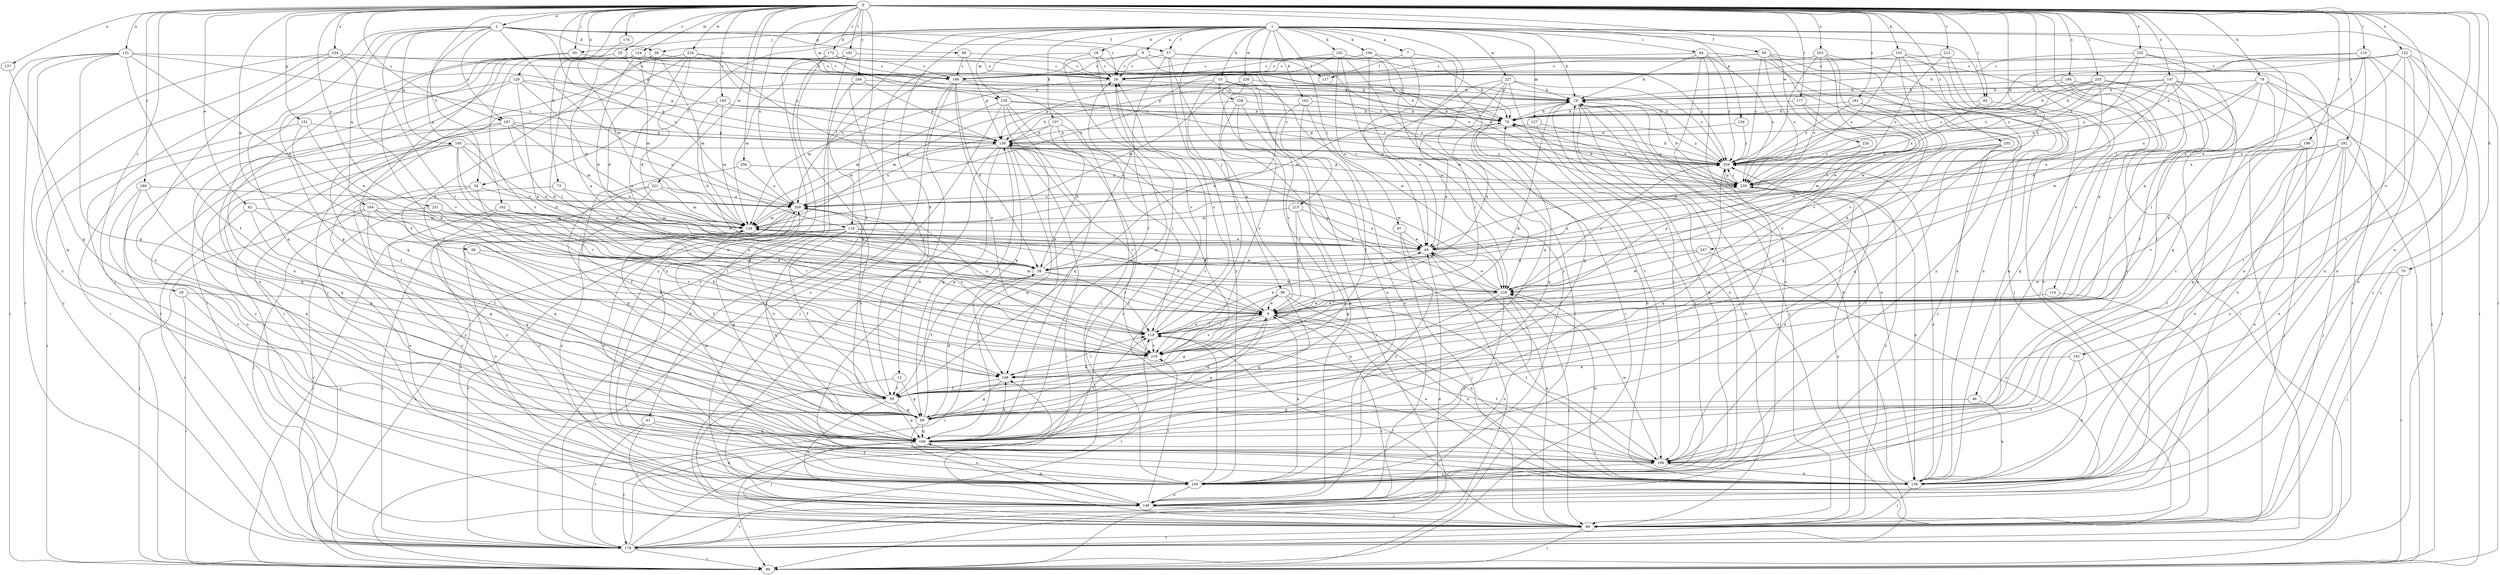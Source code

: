 strict digraph  {
0;
1;
2;
7;
8;
9;
10;
12;
18;
19;
25;
28;
29;
38;
39;
41;
42;
46;
49;
54;
56;
57;
59;
66;
68;
69;
73;
76;
78;
79;
83;
84;
89;
93;
96;
97;
99;
101;
102;
103;
106;
107;
108;
110;
114;
116;
117;
118;
124;
126;
127;
128;
129;
131;
132;
137;
138;
142;
147;
148;
151;
156;
158;
162;
164;
165;
169;
172;
174;
177;
178;
181;
183;
184;
187;
188;
189;
191;
192;
196;
198;
203;
209;
212;
215;
219;
220;
221;
224;
226;
227;
228;
232;
234;
239;
246;
247;
249;
251;
253;
255;
256;
258;
259;
0 -> 2  [label=a];
0 -> 25  [label=c];
0 -> 28  [label=c];
0 -> 41  [label=e];
0 -> 42  [label=e];
0 -> 46  [label=e];
0 -> 54  [label=f];
0 -> 66  [label=g];
0 -> 73  [label=h];
0 -> 76  [label=h];
0 -> 78  [label=h];
0 -> 83  [label=i];
0 -> 93  [label=j];
0 -> 101  [label=k];
0 -> 110  [label=l];
0 -> 114  [label=l];
0 -> 124  [label=m];
0 -> 126  [label=m];
0 -> 129  [label=n];
0 -> 131  [label=n];
0 -> 132  [label=n];
0 -> 137  [label=n];
0 -> 138  [label=n];
0 -> 142  [label=o];
0 -> 147  [label=o];
0 -> 151  [label=p];
0 -> 156  [label=p];
0 -> 158  [label=p];
0 -> 172  [label=r];
0 -> 174  [label=r];
0 -> 177  [label=r];
0 -> 181  [label=s];
0 -> 183  [label=s];
0 -> 184  [label=s];
0 -> 187  [label=s];
0 -> 189  [label=t];
0 -> 191  [label=t];
0 -> 192  [label=t];
0 -> 196  [label=t];
0 -> 198  [label=t];
0 -> 203  [label=u];
0 -> 209  [label=u];
0 -> 212  [label=v];
0 -> 220  [label=w];
0 -> 221  [label=w];
0 -> 224  [label=w];
0 -> 232  [label=x];
0 -> 234  [label=x];
0 -> 239  [label=x];
0 -> 246  [label=y];
0 -> 247  [label=y];
0 -> 251  [label=z];
0 -> 253  [label=z];
0 -> 255  [label=z];
0 -> 256  [label=z];
1 -> 7  [label=a];
1 -> 8  [label=a];
1 -> 10  [label=b];
1 -> 12  [label=b];
1 -> 18  [label=b];
1 -> 19  [label=b];
1 -> 38  [label=d];
1 -> 54  [label=f];
1 -> 56  [label=f];
1 -> 57  [label=f];
1 -> 83  [label=i];
1 -> 84  [label=i];
1 -> 89  [label=i];
1 -> 93  [label=j];
1 -> 96  [label=j];
1 -> 97  [label=j];
1 -> 102  [label=k];
1 -> 103  [label=k];
1 -> 106  [label=k];
1 -> 107  [label=k];
1 -> 116  [label=l];
1 -> 126  [label=m];
1 -> 127  [label=m];
1 -> 178  [label=r];
1 -> 215  [label=v];
1 -> 226  [label=w];
1 -> 227  [label=w];
1 -> 228  [label=w];
2 -> 29  [label=c];
2 -> 38  [label=d];
2 -> 57  [label=f];
2 -> 68  [label=g];
2 -> 99  [label=j];
2 -> 116  [label=l];
2 -> 162  [label=q];
2 -> 164  [label=q];
2 -> 165  [label=q];
2 -> 169  [label=q];
2 -> 187  [label=s];
2 -> 209  [label=u];
2 -> 219  [label=v];
7 -> 49  [label=e];
7 -> 89  [label=i];
7 -> 117  [label=l];
8 -> 29  [label=c];
8 -> 79  [label=h];
8 -> 117  [label=l];
8 -> 188  [label=s];
8 -> 209  [label=u];
9 -> 118  [label=l];
9 -> 128  [label=m];
9 -> 138  [label=n];
9 -> 169  [label=q];
9 -> 178  [label=r];
9 -> 219  [label=v];
10 -> 9  [label=a];
10 -> 59  [label=f];
10 -> 79  [label=h];
10 -> 148  [label=o];
10 -> 158  [label=p];
10 -> 228  [label=w];
10 -> 258  [label=z];
12 -> 59  [label=f];
12 -> 69  [label=g];
12 -> 99  [label=j];
18 -> 29  [label=c];
18 -> 169  [label=q];
18 -> 178  [label=r];
18 -> 219  [label=v];
18 -> 259  [label=z];
19 -> 79  [label=h];
19 -> 99  [label=j];
19 -> 128  [label=m];
19 -> 138  [label=n];
19 -> 178  [label=r];
19 -> 198  [label=t];
19 -> 249  [label=y];
25 -> 69  [label=g];
25 -> 138  [label=n];
25 -> 158  [label=p];
25 -> 188  [label=s];
25 -> 259  [label=z];
28 -> 9  [label=a];
28 -> 89  [label=i];
28 -> 249  [label=y];
29 -> 19  [label=b];
29 -> 128  [label=m];
38 -> 29  [label=c];
38 -> 39  [label=d];
38 -> 59  [label=f];
38 -> 128  [label=m];
38 -> 178  [label=r];
39 -> 29  [label=c];
39 -> 59  [label=f];
39 -> 79  [label=h];
39 -> 89  [label=i];
39 -> 118  [label=l];
39 -> 228  [label=w];
39 -> 239  [label=x];
41 -> 99  [label=j];
41 -> 169  [label=q];
41 -> 178  [label=r];
41 -> 249  [label=y];
42 -> 59  [label=f];
42 -> 69  [label=g];
42 -> 128  [label=m];
42 -> 178  [label=r];
46 -> 69  [label=g];
46 -> 138  [label=n];
49 -> 39  [label=d];
49 -> 89  [label=i];
54 -> 108  [label=k];
54 -> 148  [label=o];
54 -> 209  [label=u];
54 -> 249  [label=y];
56 -> 89  [label=i];
56 -> 99  [label=j];
56 -> 138  [label=n];
56 -> 158  [label=p];
56 -> 188  [label=s];
56 -> 219  [label=v];
56 -> 239  [label=x];
56 -> 259  [label=z];
57 -> 29  [label=c];
57 -> 59  [label=f];
57 -> 198  [label=t];
57 -> 239  [label=x];
57 -> 249  [label=y];
57 -> 259  [label=z];
59 -> 69  [label=g];
59 -> 148  [label=o];
59 -> 169  [label=q];
59 -> 209  [label=u];
66 -> 39  [label=d];
66 -> 108  [label=k];
68 -> 79  [label=h];
68 -> 158  [label=p];
68 -> 188  [label=s];
69 -> 9  [label=a];
69 -> 39  [label=d];
69 -> 148  [label=o];
69 -> 158  [label=p];
69 -> 169  [label=q];
69 -> 209  [label=u];
73 -> 9  [label=a];
73 -> 169  [label=q];
73 -> 209  [label=u];
76 -> 89  [label=i];
76 -> 99  [label=j];
76 -> 228  [label=w];
78 -> 19  [label=b];
78 -> 118  [label=l];
78 -> 148  [label=o];
78 -> 178  [label=r];
78 -> 198  [label=t];
78 -> 209  [label=u];
78 -> 239  [label=x];
79 -> 158  [label=p];
79 -> 169  [label=q];
79 -> 239  [label=x];
79 -> 259  [label=z];
83 -> 79  [label=h];
83 -> 169  [label=q];
83 -> 239  [label=x];
84 -> 19  [label=b];
84 -> 99  [label=j];
84 -> 148  [label=o];
84 -> 178  [label=r];
84 -> 188  [label=s];
84 -> 239  [label=x];
84 -> 259  [label=z];
93 -> 29  [label=c];
93 -> 108  [label=k];
93 -> 219  [label=v];
96 -> 9  [label=a];
96 -> 69  [label=g];
96 -> 138  [label=n];
96 -> 169  [label=q];
96 -> 198  [label=t];
96 -> 219  [label=v];
97 -> 49  [label=e];
97 -> 99  [label=j];
97 -> 249  [label=y];
99 -> 19  [label=b];
99 -> 49  [label=e];
99 -> 89  [label=i];
99 -> 118  [label=l];
99 -> 178  [label=r];
99 -> 239  [label=x];
99 -> 259  [label=z];
101 -> 29  [label=c];
101 -> 138  [label=n];
101 -> 178  [label=r];
101 -> 219  [label=v];
101 -> 228  [label=w];
101 -> 239  [label=x];
102 -> 29  [label=c];
102 -> 49  [label=e];
102 -> 89  [label=i];
102 -> 209  [label=u];
102 -> 239  [label=x];
102 -> 249  [label=y];
103 -> 39  [label=d];
103 -> 59  [label=f];
103 -> 79  [label=h];
103 -> 148  [label=o];
106 -> 29  [label=c];
106 -> 79  [label=h];
106 -> 169  [label=q];
106 -> 228  [label=w];
107 -> 39  [label=d];
107 -> 59  [label=f];
107 -> 118  [label=l];
107 -> 128  [label=m];
107 -> 158  [label=p];
108 -> 59  [label=f];
108 -> 69  [label=g];
108 -> 118  [label=l];
110 -> 79  [label=h];
110 -> 99  [label=j];
110 -> 108  [label=k];
110 -> 138  [label=n];
110 -> 188  [label=s];
110 -> 198  [label=t];
114 -> 9  [label=a];
114 -> 99  [label=j];
116 -> 9  [label=a];
116 -> 49  [label=e];
116 -> 59  [label=f];
116 -> 89  [label=i];
116 -> 169  [label=q];
116 -> 178  [label=r];
118 -> 9  [label=a];
118 -> 29  [label=c];
118 -> 49  [label=e];
118 -> 198  [label=t];
118 -> 209  [label=u];
118 -> 219  [label=v];
124 -> 9  [label=a];
124 -> 39  [label=d];
124 -> 79  [label=h];
124 -> 89  [label=i];
124 -> 118  [label=l];
124 -> 128  [label=m];
124 -> 169  [label=q];
124 -> 188  [label=s];
124 -> 259  [label=z];
126 -> 79  [label=h];
126 -> 99  [label=j];
126 -> 108  [label=k];
126 -> 128  [label=m];
126 -> 169  [label=q];
126 -> 249  [label=y];
126 -> 259  [label=z];
127 -> 158  [label=p];
127 -> 239  [label=x];
127 -> 249  [label=y];
128 -> 49  [label=e];
128 -> 59  [label=f];
128 -> 148  [label=o];
128 -> 178  [label=r];
128 -> 228  [label=w];
129 -> 9  [label=a];
129 -> 19  [label=b];
129 -> 128  [label=m];
129 -> 138  [label=n];
129 -> 158  [label=p];
129 -> 178  [label=r];
131 -> 29  [label=c];
131 -> 49  [label=e];
131 -> 59  [label=f];
131 -> 69  [label=g];
131 -> 89  [label=i];
131 -> 169  [label=q];
131 -> 178  [label=r];
131 -> 259  [label=z];
132 -> 19  [label=b];
132 -> 49  [label=e];
132 -> 79  [label=h];
132 -> 89  [label=i];
132 -> 99  [label=j];
132 -> 138  [label=n];
132 -> 148  [label=o];
132 -> 188  [label=s];
137 -> 69  [label=g];
138 -> 9  [label=a];
138 -> 19  [label=b];
138 -> 79  [label=h];
138 -> 99  [label=j];
138 -> 209  [label=u];
138 -> 228  [label=w];
138 -> 259  [label=z];
142 -> 108  [label=k];
142 -> 138  [label=n];
142 -> 198  [label=t];
147 -> 19  [label=b];
147 -> 39  [label=d];
147 -> 59  [label=f];
147 -> 69  [label=g];
147 -> 79  [label=h];
147 -> 89  [label=i];
147 -> 228  [label=w];
147 -> 259  [label=z];
148 -> 99  [label=j];
148 -> 169  [label=q];
148 -> 178  [label=r];
148 -> 219  [label=v];
151 -> 49  [label=e];
151 -> 89  [label=i];
151 -> 158  [label=p];
151 -> 219  [label=v];
156 -> 158  [label=p];
156 -> 259  [label=z];
158 -> 19  [label=b];
158 -> 69  [label=g];
158 -> 89  [label=i];
158 -> 108  [label=k];
158 -> 148  [label=o];
158 -> 169  [label=q];
158 -> 209  [label=u];
158 -> 219  [label=v];
158 -> 228  [label=w];
158 -> 259  [label=z];
162 -> 9  [label=a];
162 -> 89  [label=i];
162 -> 118  [label=l];
162 -> 128  [label=m];
162 -> 249  [label=y];
164 -> 89  [label=i];
164 -> 99  [label=j];
164 -> 108  [label=k];
164 -> 118  [label=l];
164 -> 128  [label=m];
164 -> 169  [label=q];
164 -> 228  [label=w];
165 -> 39  [label=d];
165 -> 49  [label=e];
165 -> 118  [label=l];
165 -> 148  [label=o];
165 -> 169  [label=q];
165 -> 219  [label=v];
165 -> 249  [label=y];
165 -> 259  [label=z];
169 -> 99  [label=j];
169 -> 108  [label=k];
169 -> 118  [label=l];
169 -> 178  [label=r];
169 -> 198  [label=t];
169 -> 259  [label=z];
172 -> 29  [label=c];
172 -> 69  [label=g];
172 -> 188  [label=s];
172 -> 249  [label=y];
174 -> 128  [label=m];
177 -> 49  [label=e];
177 -> 79  [label=h];
177 -> 219  [label=v];
178 -> 29  [label=c];
178 -> 49  [label=e];
178 -> 89  [label=i];
178 -> 108  [label=k];
178 -> 118  [label=l];
181 -> 69  [label=g];
181 -> 79  [label=h];
181 -> 169  [label=q];
181 -> 259  [label=z];
183 -> 39  [label=d];
183 -> 79  [label=h];
183 -> 128  [label=m];
183 -> 178  [label=r];
183 -> 259  [label=z];
184 -> 9  [label=a];
184 -> 19  [label=b];
184 -> 198  [label=t];
184 -> 219  [label=v];
184 -> 259  [label=z];
187 -> 39  [label=d];
187 -> 59  [label=f];
187 -> 128  [label=m];
187 -> 158  [label=p];
187 -> 169  [label=q];
187 -> 209  [label=u];
188 -> 19  [label=b];
188 -> 39  [label=d];
188 -> 99  [label=j];
188 -> 138  [label=n];
188 -> 148  [label=o];
188 -> 219  [label=v];
189 -> 69  [label=g];
189 -> 169  [label=q];
189 -> 198  [label=t];
189 -> 209  [label=u];
191 -> 29  [label=c];
191 -> 128  [label=m];
191 -> 178  [label=r];
191 -> 249  [label=y];
192 -> 69  [label=g];
192 -> 89  [label=i];
192 -> 99  [label=j];
192 -> 138  [label=n];
192 -> 239  [label=x];
192 -> 249  [label=y];
192 -> 259  [label=z];
196 -> 99  [label=j];
196 -> 138  [label=n];
196 -> 148  [label=o];
196 -> 198  [label=t];
196 -> 219  [label=v];
196 -> 259  [label=z];
198 -> 29  [label=c];
198 -> 128  [label=m];
198 -> 138  [label=n];
198 -> 228  [label=w];
198 -> 239  [label=x];
198 -> 249  [label=y];
203 -> 29  [label=c];
203 -> 108  [label=k];
203 -> 209  [label=u];
203 -> 228  [label=w];
203 -> 249  [label=y];
203 -> 259  [label=z];
209 -> 128  [label=m];
209 -> 148  [label=o];
209 -> 169  [label=q];
209 -> 249  [label=y];
212 -> 138  [label=n];
212 -> 148  [label=o];
212 -> 188  [label=s];
212 -> 239  [label=x];
215 -> 9  [label=a];
215 -> 49  [label=e];
215 -> 69  [label=g];
215 -> 128  [label=m];
219 -> 19  [label=b];
219 -> 108  [label=k];
219 -> 209  [label=u];
220 -> 9  [label=a];
220 -> 49  [label=e];
220 -> 259  [label=z];
221 -> 69  [label=g];
221 -> 128  [label=m];
221 -> 148  [label=o];
221 -> 209  [label=u];
221 -> 249  [label=y];
224 -> 9  [label=a];
224 -> 39  [label=d];
224 -> 49  [label=e];
224 -> 89  [label=i];
224 -> 99  [label=j];
224 -> 188  [label=s];
226 -> 19  [label=b];
226 -> 118  [label=l];
226 -> 128  [label=m];
226 -> 219  [label=v];
227 -> 9  [label=a];
227 -> 19  [label=b];
227 -> 49  [label=e];
227 -> 118  [label=l];
227 -> 169  [label=q];
227 -> 198  [label=t];
227 -> 259  [label=z];
228 -> 9  [label=a];
228 -> 49  [label=e];
228 -> 69  [label=g];
228 -> 99  [label=j];
228 -> 128  [label=m];
228 -> 148  [label=o];
228 -> 158  [label=p];
228 -> 249  [label=y];
228 -> 259  [label=z];
232 -> 9  [label=a];
232 -> 29  [label=c];
232 -> 138  [label=n];
232 -> 239  [label=x];
232 -> 259  [label=z];
234 -> 158  [label=p];
234 -> 178  [label=r];
234 -> 188  [label=s];
234 -> 198  [label=t];
234 -> 219  [label=v];
234 -> 249  [label=y];
239 -> 19  [label=b];
239 -> 79  [label=h];
239 -> 138  [label=n];
239 -> 158  [label=p];
239 -> 209  [label=u];
239 -> 259  [label=z];
246 -> 19  [label=b];
246 -> 59  [label=f];
246 -> 158  [label=p];
246 -> 249  [label=y];
247 -> 39  [label=d];
247 -> 148  [label=o];
247 -> 228  [label=w];
249 -> 9  [label=a];
249 -> 19  [label=b];
249 -> 118  [label=l];
249 -> 148  [label=o];
251 -> 49  [label=e];
251 -> 128  [label=m];
251 -> 178  [label=r];
251 -> 219  [label=v];
253 -> 19  [label=b];
253 -> 49  [label=e];
253 -> 59  [label=f];
253 -> 79  [label=h];
253 -> 138  [label=n];
253 -> 158  [label=p];
253 -> 259  [label=z];
255 -> 49  [label=e];
255 -> 59  [label=f];
255 -> 128  [label=m];
255 -> 198  [label=t];
255 -> 249  [label=y];
255 -> 259  [label=z];
256 -> 59  [label=f];
256 -> 209  [label=u];
256 -> 239  [label=x];
258 -> 79  [label=h];
258 -> 89  [label=i];
258 -> 128  [label=m];
258 -> 148  [label=o];
258 -> 219  [label=v];
259 -> 79  [label=h];
259 -> 169  [label=q];
259 -> 239  [label=x];
}
